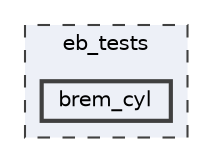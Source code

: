 digraph "/Users/marc/Developer/EGSnrc/HEN_HOUSE/user_codes/egs_brachy/egs_brachy/eb_tests/brem_cyl"
{
 // LATEX_PDF_SIZE
  bgcolor="transparent";
  edge [fontname=Helvetica,fontsize=10,labelfontname=Helvetica,labelfontsize=10];
  node [fontname=Helvetica,fontsize=10,shape=box,height=0.2,width=0.4];
  compound=true
  subgraph clusterdir_c28d9f9e47a4b1e1799ddc7c63b84293 {
    graph [ bgcolor="#edf0f7", pencolor="grey25", label="eb_tests", fontname=Helvetica,fontsize=10 style="filled,dashed", URL="dir_c28d9f9e47a4b1e1799ddc7c63b84293.html",tooltip=""]
  dir_d9038cf7821c1ef9f023784b3f8957a1 [label="brem_cyl", fillcolor="#edf0f7", color="grey25", style="filled,bold", URL="dir_d9038cf7821c1ef9f023784b3f8957a1.html",tooltip=""];
  }
}
